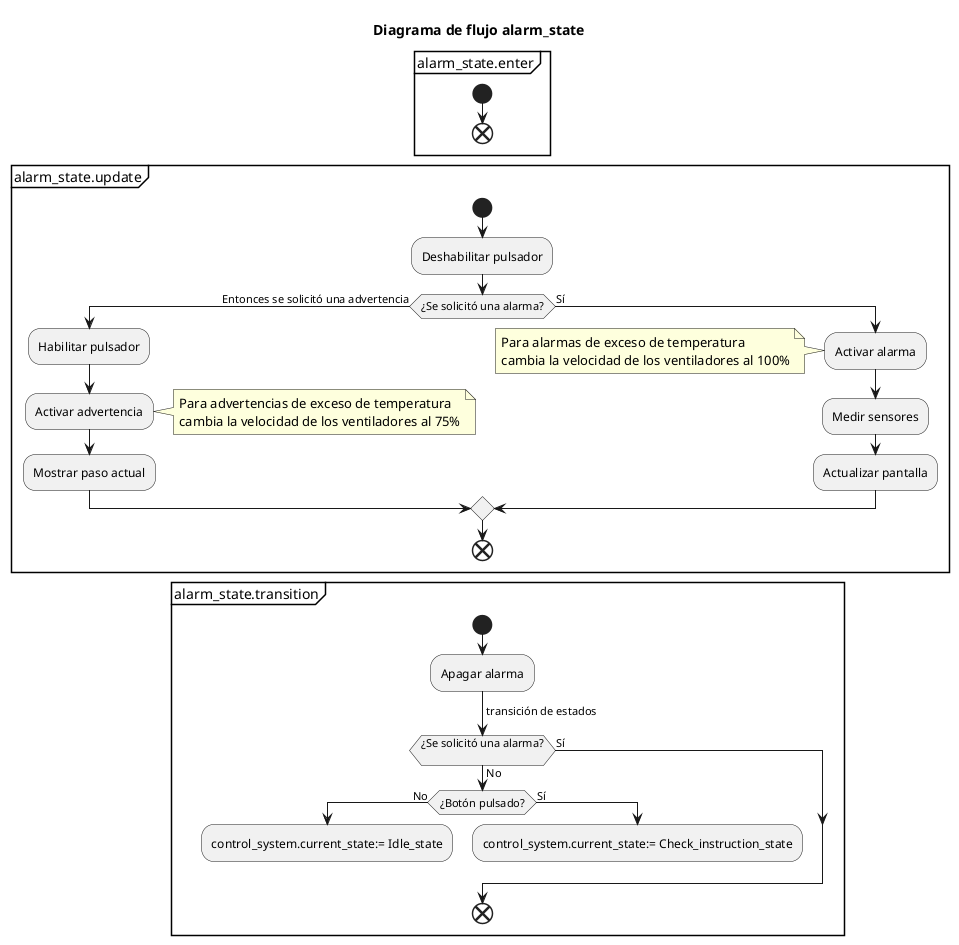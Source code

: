 @startuml
title Diagrama de flujo alarm_state
partition alarm_state.enter {
start 
end 
}
partition alarm_state.update {
start 
:Deshabilitar pulsador;
    if(¿Se solicitó una alarma?) then(No)
        -> Entonces se solicitó una advertencia;
        :Habilitar pulsador;
        :Activar advertencia;
        note right 
        Para advertencias de exceso de temperatura
        cambia la velocidad de los ventiladores al 75%
        end note
        :Mostrar paso actual;
    else(Sí)
        :Activar alarma;
        note left 
        Para alarmas de exceso de temperatura
        cambia la velocidad de los ventiladores al 100%
        end note
        :Medir sensores;
        :Actualizar pantalla;
    endif
end 
}
partition alarm_state.transition {
start 
:Apagar alarma;
-> transición de estados;
    if (¿Se solicitó una alarma?
    ) then (No)
        if (¿Botón pulsado?) then (No)    
            :control_system.current_state:= Idle_state;
            detach
        else (Sí)
            :control_system.current_state:= Check_instruction_state;
            detach
        endif
    else (Sí)
    endif
end 
}

@enduml